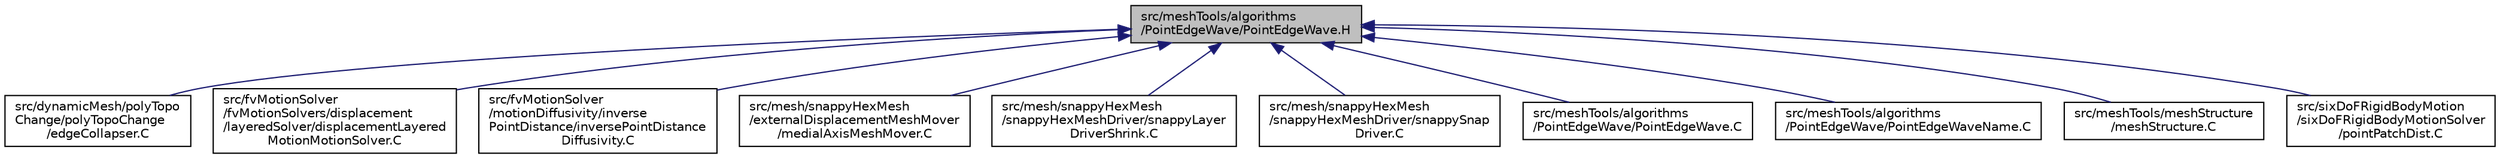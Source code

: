 digraph "src/meshTools/algorithms/PointEdgeWave/PointEdgeWave.H"
{
  bgcolor="transparent";
  edge [fontname="Helvetica",fontsize="10",labelfontname="Helvetica",labelfontsize="10"];
  node [fontname="Helvetica",fontsize="10",shape=record];
  Node1 [label="src/meshTools/algorithms\l/PointEdgeWave/PointEdgeWave.H",height=0.2,width=0.4,color="black", fillcolor="grey75", style="filled", fontcolor="black"];
  Node1 -> Node2 [dir="back",color="midnightblue",fontsize="10",style="solid",fontname="Helvetica"];
  Node2 [label="src/dynamicMesh/polyTopo\lChange/polyTopoChange\l/edgeCollapser.C",height=0.2,width=0.4,color="black",URL="$a04890.html"];
  Node1 -> Node3 [dir="back",color="midnightblue",fontsize="10",style="solid",fontname="Helvetica"];
  Node3 [label="src/fvMotionSolver\l/fvMotionSolvers/displacement\l/layeredSolver/displacementLayered\lMotionMotionSolver.C",height=0.2,width=0.4,color="black",URL="$a06202.html"];
  Node1 -> Node4 [dir="back",color="midnightblue",fontsize="10",style="solid",fontname="Helvetica"];
  Node4 [label="src/fvMotionSolver\l/motionDiffusivity/inverse\lPointDistance/inversePointDistance\lDiffusivity.C",height=0.2,width=0.4,color="black",URL="$a06231.html"];
  Node1 -> Node5 [dir="back",color="midnightblue",fontsize="10",style="solid",fontname="Helvetica"];
  Node5 [label="src/mesh/snappyHexMesh\l/externalDisplacementMeshMover\l/medialAxisMeshMover.C",height=0.2,width=0.4,color="black",URL="$a07117.html"];
  Node1 -> Node6 [dir="back",color="midnightblue",fontsize="10",style="solid",fontname="Helvetica"];
  Node6 [label="src/mesh/snappyHexMesh\l/snappyHexMeshDriver/snappyLayer\lDriverShrink.C",height=0.2,width=0.4,color="black",URL="$a07152.html",tooltip="Shrinking mesh (part of adding cell layers) "];
  Node1 -> Node7 [dir="back",color="midnightblue",fontsize="10",style="solid",fontname="Helvetica"];
  Node7 [label="src/mesh/snappyHexMesh\l/snappyHexMeshDriver/snappySnap\lDriver.C",height=0.2,width=0.4,color="black",URL="$a07156.html",tooltip="All to do with snapping to the surface. "];
  Node1 -> Node8 [dir="back",color="midnightblue",fontsize="10",style="solid",fontname="Helvetica"];
  Node8 [label="src/meshTools/algorithms\l/PointEdgeWave/PointEdgeWave.C",height=0.2,width=0.4,color="black",URL="$a07185.html"];
  Node1 -> Node9 [dir="back",color="midnightblue",fontsize="10",style="solid",fontname="Helvetica"];
  Node9 [label="src/meshTools/algorithms\l/PointEdgeWave/PointEdgeWaveName.C",height=0.2,width=0.4,color="black",URL="$a07187.html"];
  Node1 -> Node10 [dir="back",color="midnightblue",fontsize="10",style="solid",fontname="Helvetica"];
  Node10 [label="src/meshTools/meshStructure\l/meshStructure.C",height=0.2,width=0.4,color="black",URL="$a07322.html"];
  Node1 -> Node11 [dir="back",color="midnightblue",fontsize="10",style="solid",fontname="Helvetica"];
  Node11 [label="src/sixDoFRigidBodyMotion\l/sixDoFRigidBodyMotionSolver\l/pointPatchDist.C",height=0.2,width=0.4,color="black",URL="$a09817.html"];
}
